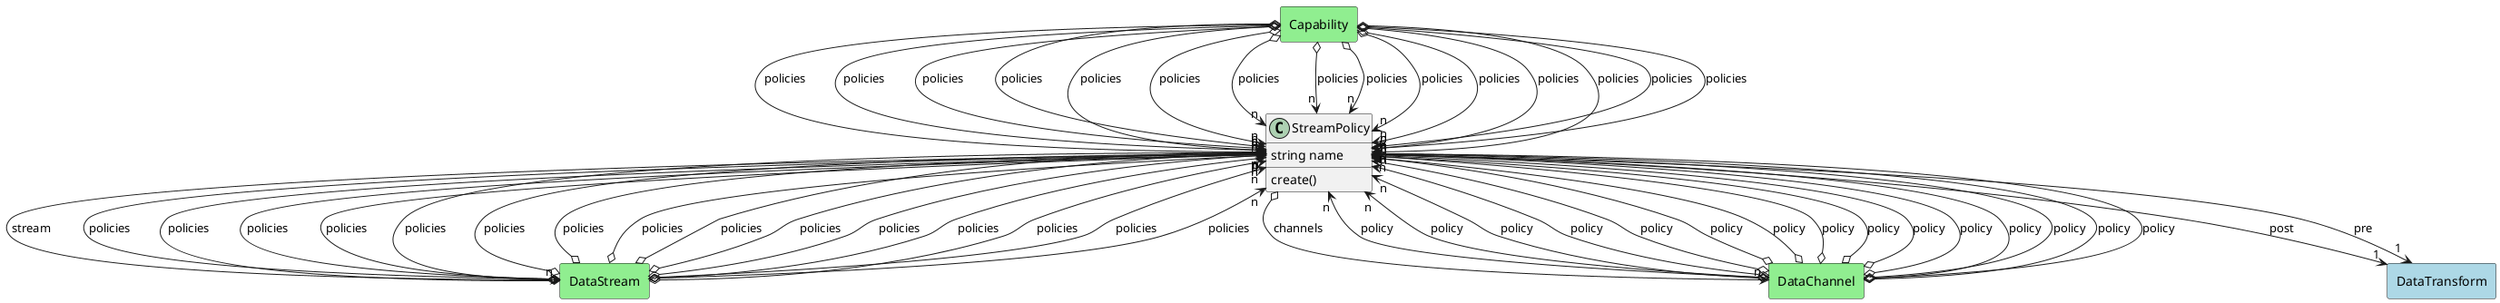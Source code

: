 @startuml

class "StreamPolicy" as Model {
 string name

 create()
 
}

rectangle "DataTransform" as DataTransform #lightblue {
}

Model o--> "1" DataTransform : post


rectangle "DataTransform" as DataTransform #lightblue {
}

Model o--> "1" DataTransform : pre


rectangle "DataStream" as DataStream #lightblue {
}

Model o--> "n" DataStream : stream


rectangle "DataChannel" as DataChannel #lightblue {
}

Model o--> "n" DataChannel : channels




    rectangle "Capability" as Capability #lightgreen {
    }
    
        Capability   o--> "n" Model : "policies"
    
    rectangle "DataChannel" as DataChannel #lightgreen {
    }
    
        DataChannel   o--> "n" Model : "policy"
    
    rectangle "DataStream" as DataStream #lightgreen {
    }
    
        DataStream   o--> "n" Model : "policies"
    
    rectangle "Capability" as Capability #lightgreen {
    }
    
        Capability   o--> "n" Model : "policies"
    
    rectangle "DataChannel" as DataChannel #lightgreen {
    }
    
        DataChannel   o--> "n" Model : "policy"
    
    rectangle "DataStream" as DataStream #lightgreen {
    }
    
        DataStream   o--> "n" Model : "policies"
    
    rectangle "Capability" as Capability #lightgreen {
    }
    
        Capability   o--> "n" Model : "policies"
    
    rectangle "DataChannel" as DataChannel #lightgreen {
    }
    
        DataChannel   o--> "n" Model : "policy"
    
    rectangle "DataStream" as DataStream #lightgreen {
    }
    
        DataStream   o--> "n" Model : "policies"
    
    rectangle "Capability" as Capability #lightgreen {
    }
    
        Capability   o--> "n" Model : "policies"
    
    rectangle "DataChannel" as DataChannel #lightgreen {
    }
    
        DataChannel   o--> "n" Model : "policy"
    
    rectangle "DataStream" as DataStream #lightgreen {
    }
    
        DataStream   o--> "n" Model : "policies"
    
    rectangle "Capability" as Capability #lightgreen {
    }
    
        Capability   o--> "n" Model : "policies"
    
    rectangle "DataChannel" as DataChannel #lightgreen {
    }
    
        DataChannel   o--> "n" Model : "policy"
    
    rectangle "DataStream" as DataStream #lightgreen {
    }
    
        DataStream   o--> "n" Model : "policies"
    
    rectangle "Capability" as Capability #lightgreen {
    }
    
        Capability   o--> "n" Model : "policies"
    
    rectangle "DataChannel" as DataChannel #lightgreen {
    }
    
        DataChannel   o--> "n" Model : "policy"
    
    rectangle "DataStream" as DataStream #lightgreen {
    }
    
        DataStream   o--> "n" Model : "policies"
    
    rectangle "Capability" as Capability #lightgreen {
    }
    
        Capability   o--> "n" Model : "policies"
    
    rectangle "DataChannel" as DataChannel #lightgreen {
    }
    
        DataChannel   o--> "n" Model : "policy"
    
    rectangle "DataStream" as DataStream #lightgreen {
    }
    
        DataStream   o--> "n" Model : "policies"
    
    rectangle "Capability" as Capability #lightgreen {
    }
    
        Capability   o--> "n" Model : "policies"
    
    rectangle "DataChannel" as DataChannel #lightgreen {
    }
    
        DataChannel   o--> "n" Model : "policy"
    
    rectangle "DataStream" as DataStream #lightgreen {
    }
    
        DataStream   o--> "n" Model : "policies"
    
    rectangle "Capability" as Capability #lightgreen {
    }
    
        Capability   o--> "n" Model : "policies"
    
    rectangle "DataChannel" as DataChannel #lightgreen {
    }
    
        DataChannel   o--> "n" Model : "policy"
    
    rectangle "DataStream" as DataStream #lightgreen {
    }
    
        DataStream   o--> "n" Model : "policies"
    
    rectangle "Capability" as Capability #lightgreen {
    }
    
        Capability   o--> "n" Model : "policies"
    
    rectangle "DataChannel" as DataChannel #lightgreen {
    }
    
        DataChannel   o--> "n" Model : "policy"
    
    rectangle "DataStream" as DataStream #lightgreen {
    }
    
        DataStream   o--> "n" Model : "policies"
    
    rectangle "Capability" as Capability #lightgreen {
    }
    
        Capability   o--> "n" Model : "policies"
    
    rectangle "DataChannel" as DataChannel #lightgreen {
    }
    
        DataChannel   o--> "n" Model : "policy"
    
    rectangle "DataStream" as DataStream #lightgreen {
    }
    
        DataStream   o--> "n" Model : "policies"
    
    rectangle "Capability" as Capability #lightgreen {
    }
    
        Capability   o--> "n" Model : "policies"
    
    rectangle "DataChannel" as DataChannel #lightgreen {
    }
    
        DataChannel   o--> "n" Model : "policy"
    
    rectangle "DataStream" as DataStream #lightgreen {
    }
    
        DataStream   o--> "n" Model : "policies"
    
    rectangle "Capability" as Capability #lightgreen {
    }
    
        Capability   o--> "n" Model : "policies"
    
    rectangle "DataChannel" as DataChannel #lightgreen {
    }
    
        DataChannel   o--> "n" Model : "policy"
    
    rectangle "DataStream" as DataStream #lightgreen {
    }
    
        DataStream   o--> "n" Model : "policies"
    
    rectangle "Capability" as Capability #lightgreen {
    }
    
        Capability   o--> "n" Model : "policies"
    
    rectangle "DataChannel" as DataChannel #lightgreen {
    }
    
        DataChannel   o--> "n" Model : "policy"
    
    rectangle "DataStream" as DataStream #lightgreen {
    }
    
        DataStream   o--> "n" Model : "policies"
    
    rectangle "Capability" as Capability #lightgreen {
    }
    
        Capability   o--> "n" Model : "policies"
    
    rectangle "DataChannel" as DataChannel #lightgreen {
    }
    
        DataChannel   o--> "n" Model : "policy"
    
    rectangle "DataStream" as DataStream #lightgreen {
    }
    
        DataStream   o--> "n" Model : "policies"
    

@enduml
